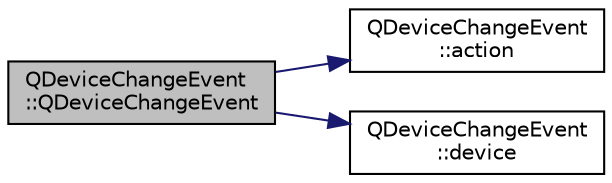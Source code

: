 digraph "QDeviceChangeEvent::QDeviceChangeEvent"
{
 // LATEX_PDF_SIZE
  edge [fontname="Helvetica",fontsize="10",labelfontname="Helvetica",labelfontsize="10"];
  node [fontname="Helvetica",fontsize="10",shape=record];
  rankdir="LR";
  Node1 [label="QDeviceChangeEvent\l::QDeviceChangeEvent",height=0.2,width=0.4,color="black", fillcolor="grey75", style="filled", fontcolor="black",tooltip=" "];
  Node1 -> Node2 [color="midnightblue",fontsize="10",style="solid"];
  Node2 [label="QDeviceChangeEvent\l::action",height=0.2,width=0.4,color="black", fillcolor="white", style="filled",URL="$class_q_device_change_event.html#a94f70179a81bcb65ffb1ef6a33523d06",tooltip=" "];
  Node1 -> Node3 [color="midnightblue",fontsize="10",style="solid"];
  Node3 [label="QDeviceChangeEvent\l::device",height=0.2,width=0.4,color="black", fillcolor="white", style="filled",URL="$class_q_device_change_event.html#ab1dffdecc070680ba7f3eb98fb836e4e",tooltip=" "];
}
